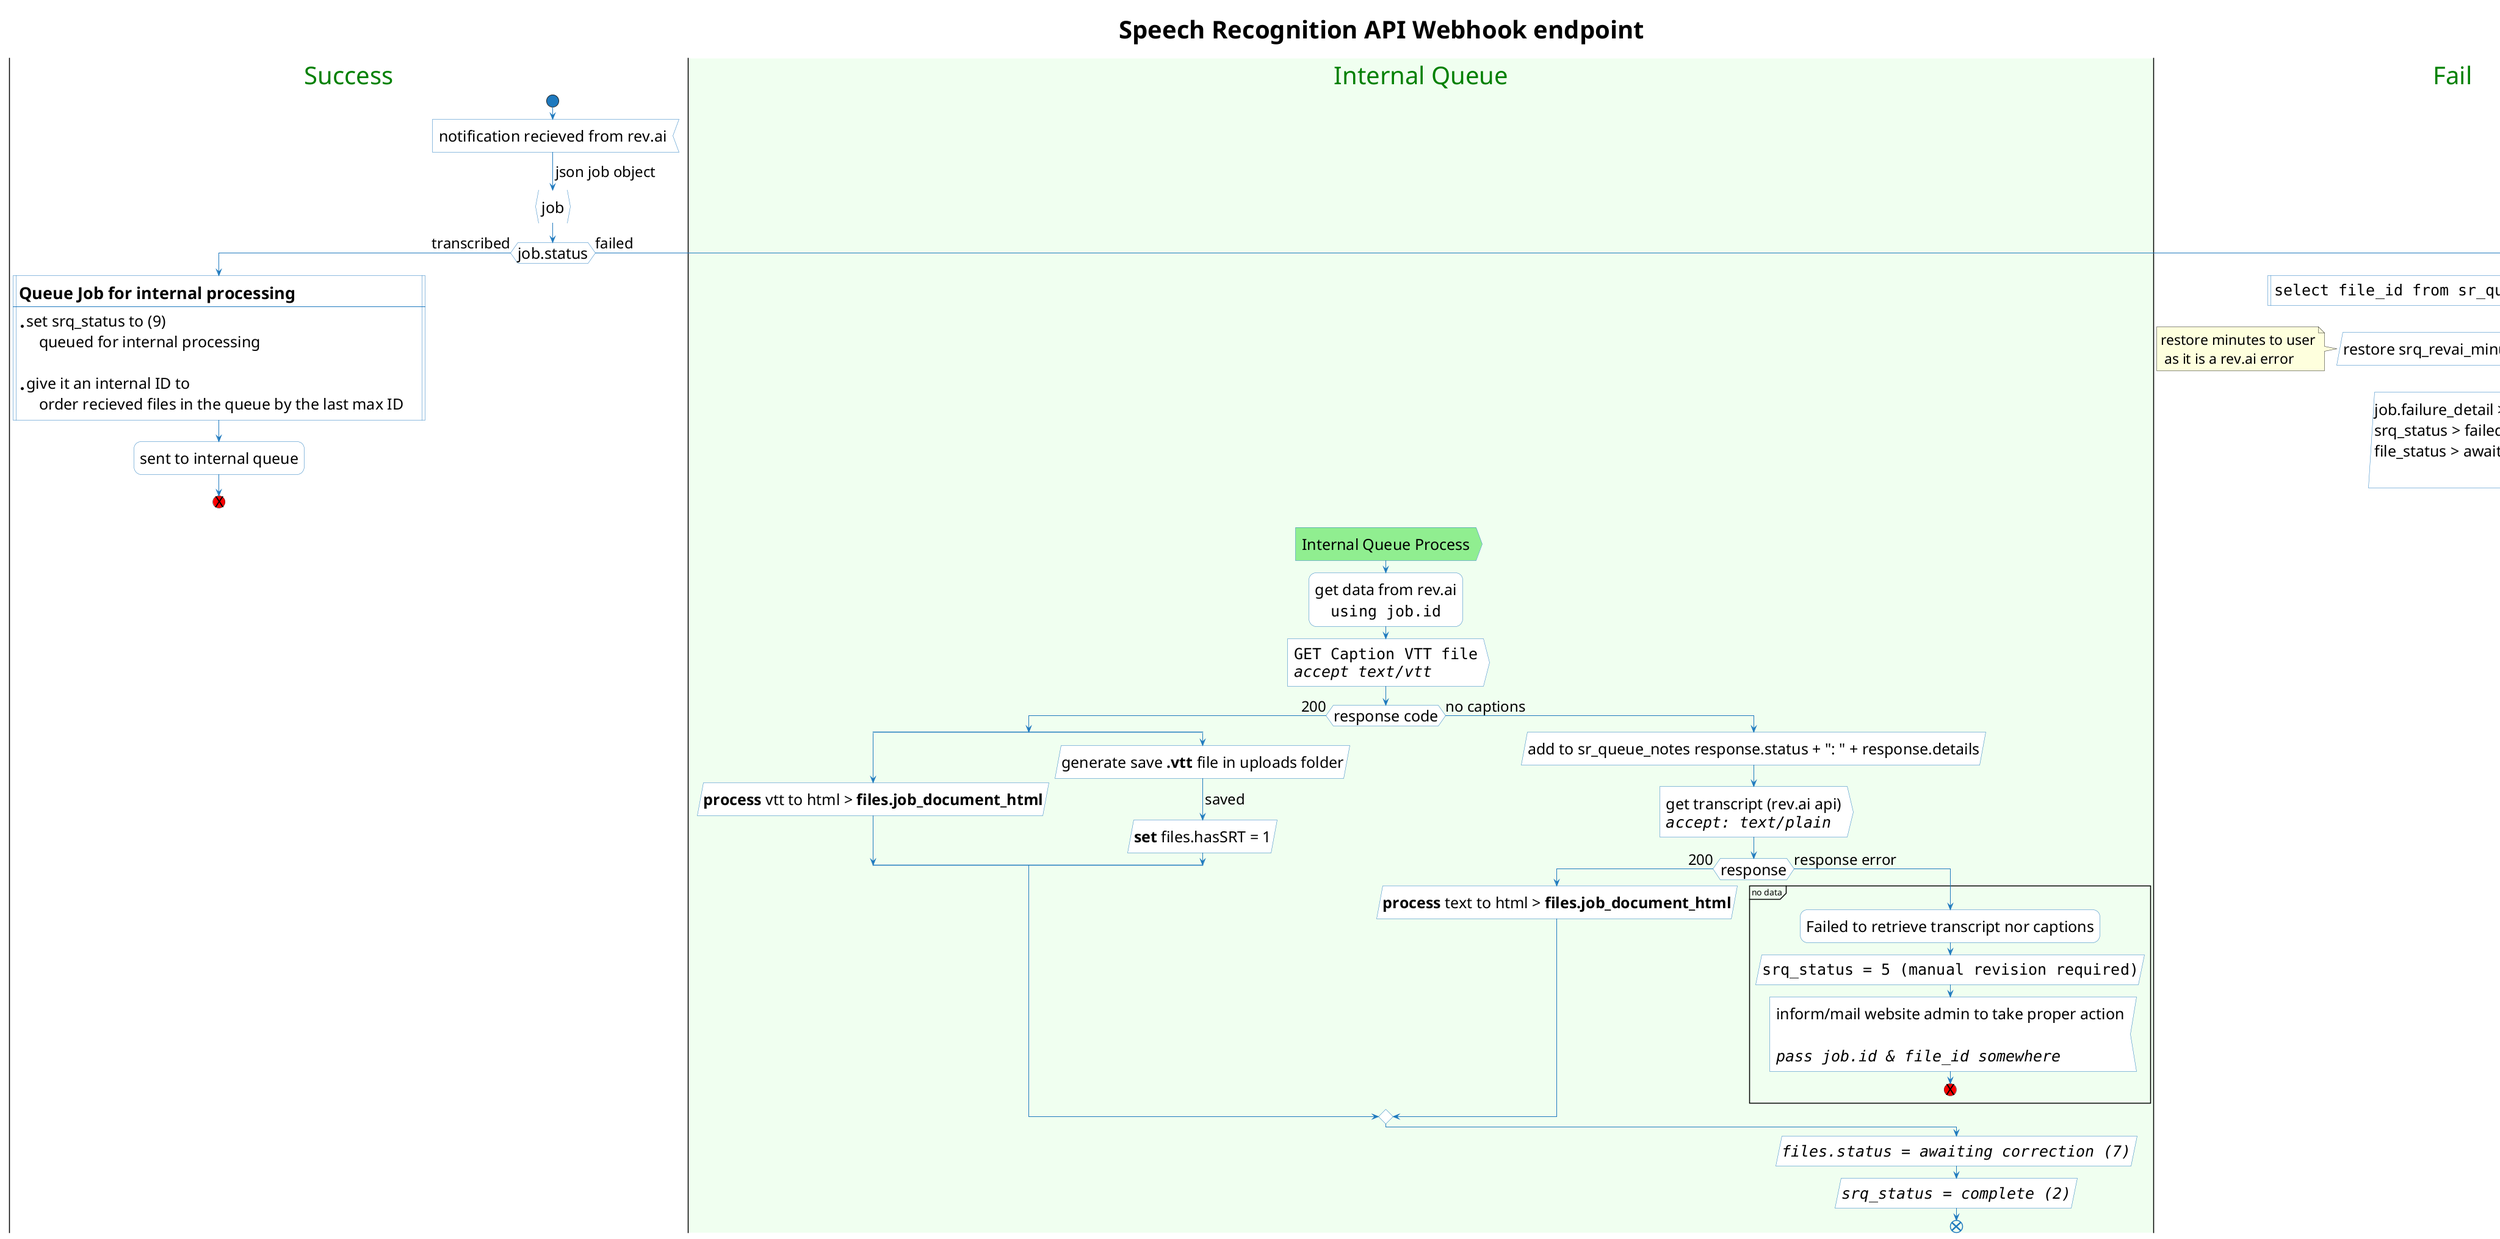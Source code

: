 @startuml
title Speech Recognition API Webhook endpoint

skinparam backgroundColor white
skinparam noteFontSize 23
skinparam titleFontSize 40
skinparam swimlaneTitleFontSize 40
skinparam swimlaneTitleFontColor #green
'skinparam handwritten true

skinparam activity {
  StartColor #1e79be
  ArrowColor #1e79be
  EndColor #1e79be
  BackgroundColor white
  SequenceTitleFontColor white
  BorderColor #1e79be
  FontName Tahoma
  FontSize 25
  DiamondFontSize 25
  ArrowFontSize 24
}

|Success|
start

:notification recieved from rev.ai<
-> json job object;
:job}

if(job.status) is (transcribed) then
    :== Queue Job for internal processing
    ----
    * set srq_status to (9)
         queued for internal processing

    * give it an internal ID to
         order recieved files in the queue by the last max ID    |

         :sent to internal queue;
         #red:(X)
         detach

        |Internal Queue|
         #lightGreen:Internal Queue Process>
    :get data from rev.ai
        ""using job.id"";
        :""GET Caption VTT file""
        ""//accept text/vtt//"">

        if (response code) is (200) then
            split
                :**process** vtt to html > **files.job_document_html**/
            split again
                :generate save **.vtt** file in uploads folder/
                -> saved;
                :**set** files.hasSRT = 1/
            end split
    '        #32CD32:(A)
    '        detach

        else (no captions)
            :add to sr_queue_notes response.status + ": " + response.details/
            :get transcript (rev.ai api)
            ""//accept: text/plain//"">

            if (response) is (200) then
                :**process** text to html > **files.job_document_html**/
    '            #32CD32:(A)
    '            detach
            else (response error)
                partition "no data" {
                    :Failed to retrieve transcript nor captions;
                    :""srq_status = 5 (manual revision required)""/
                    :inform/mail website admin to take proper action

                    //""pass job.id & file_id somewhere""// <
                    #red:(X)
                    detach
                }
            endif
        endif

else (failed)
    |Fail|
    :""select file_id from sr_queue where job_id =  job.id""|

    :restore srq_revai_minutes to account_minutes/
    note left: restore minutes to user\n as it is a rev.ai error

    :job.failure_detail > sr_queue_notes
    srq_status > failed (3)
    file_status > awaiting transcription (0)
    /
    end
endif

|#honeyDew|Internal Queue|
'#32CD32:(A)
:""//files.status = awaiting correction (7)//""/
:""//srq_status = complete (2)//""/
end

@enduml
